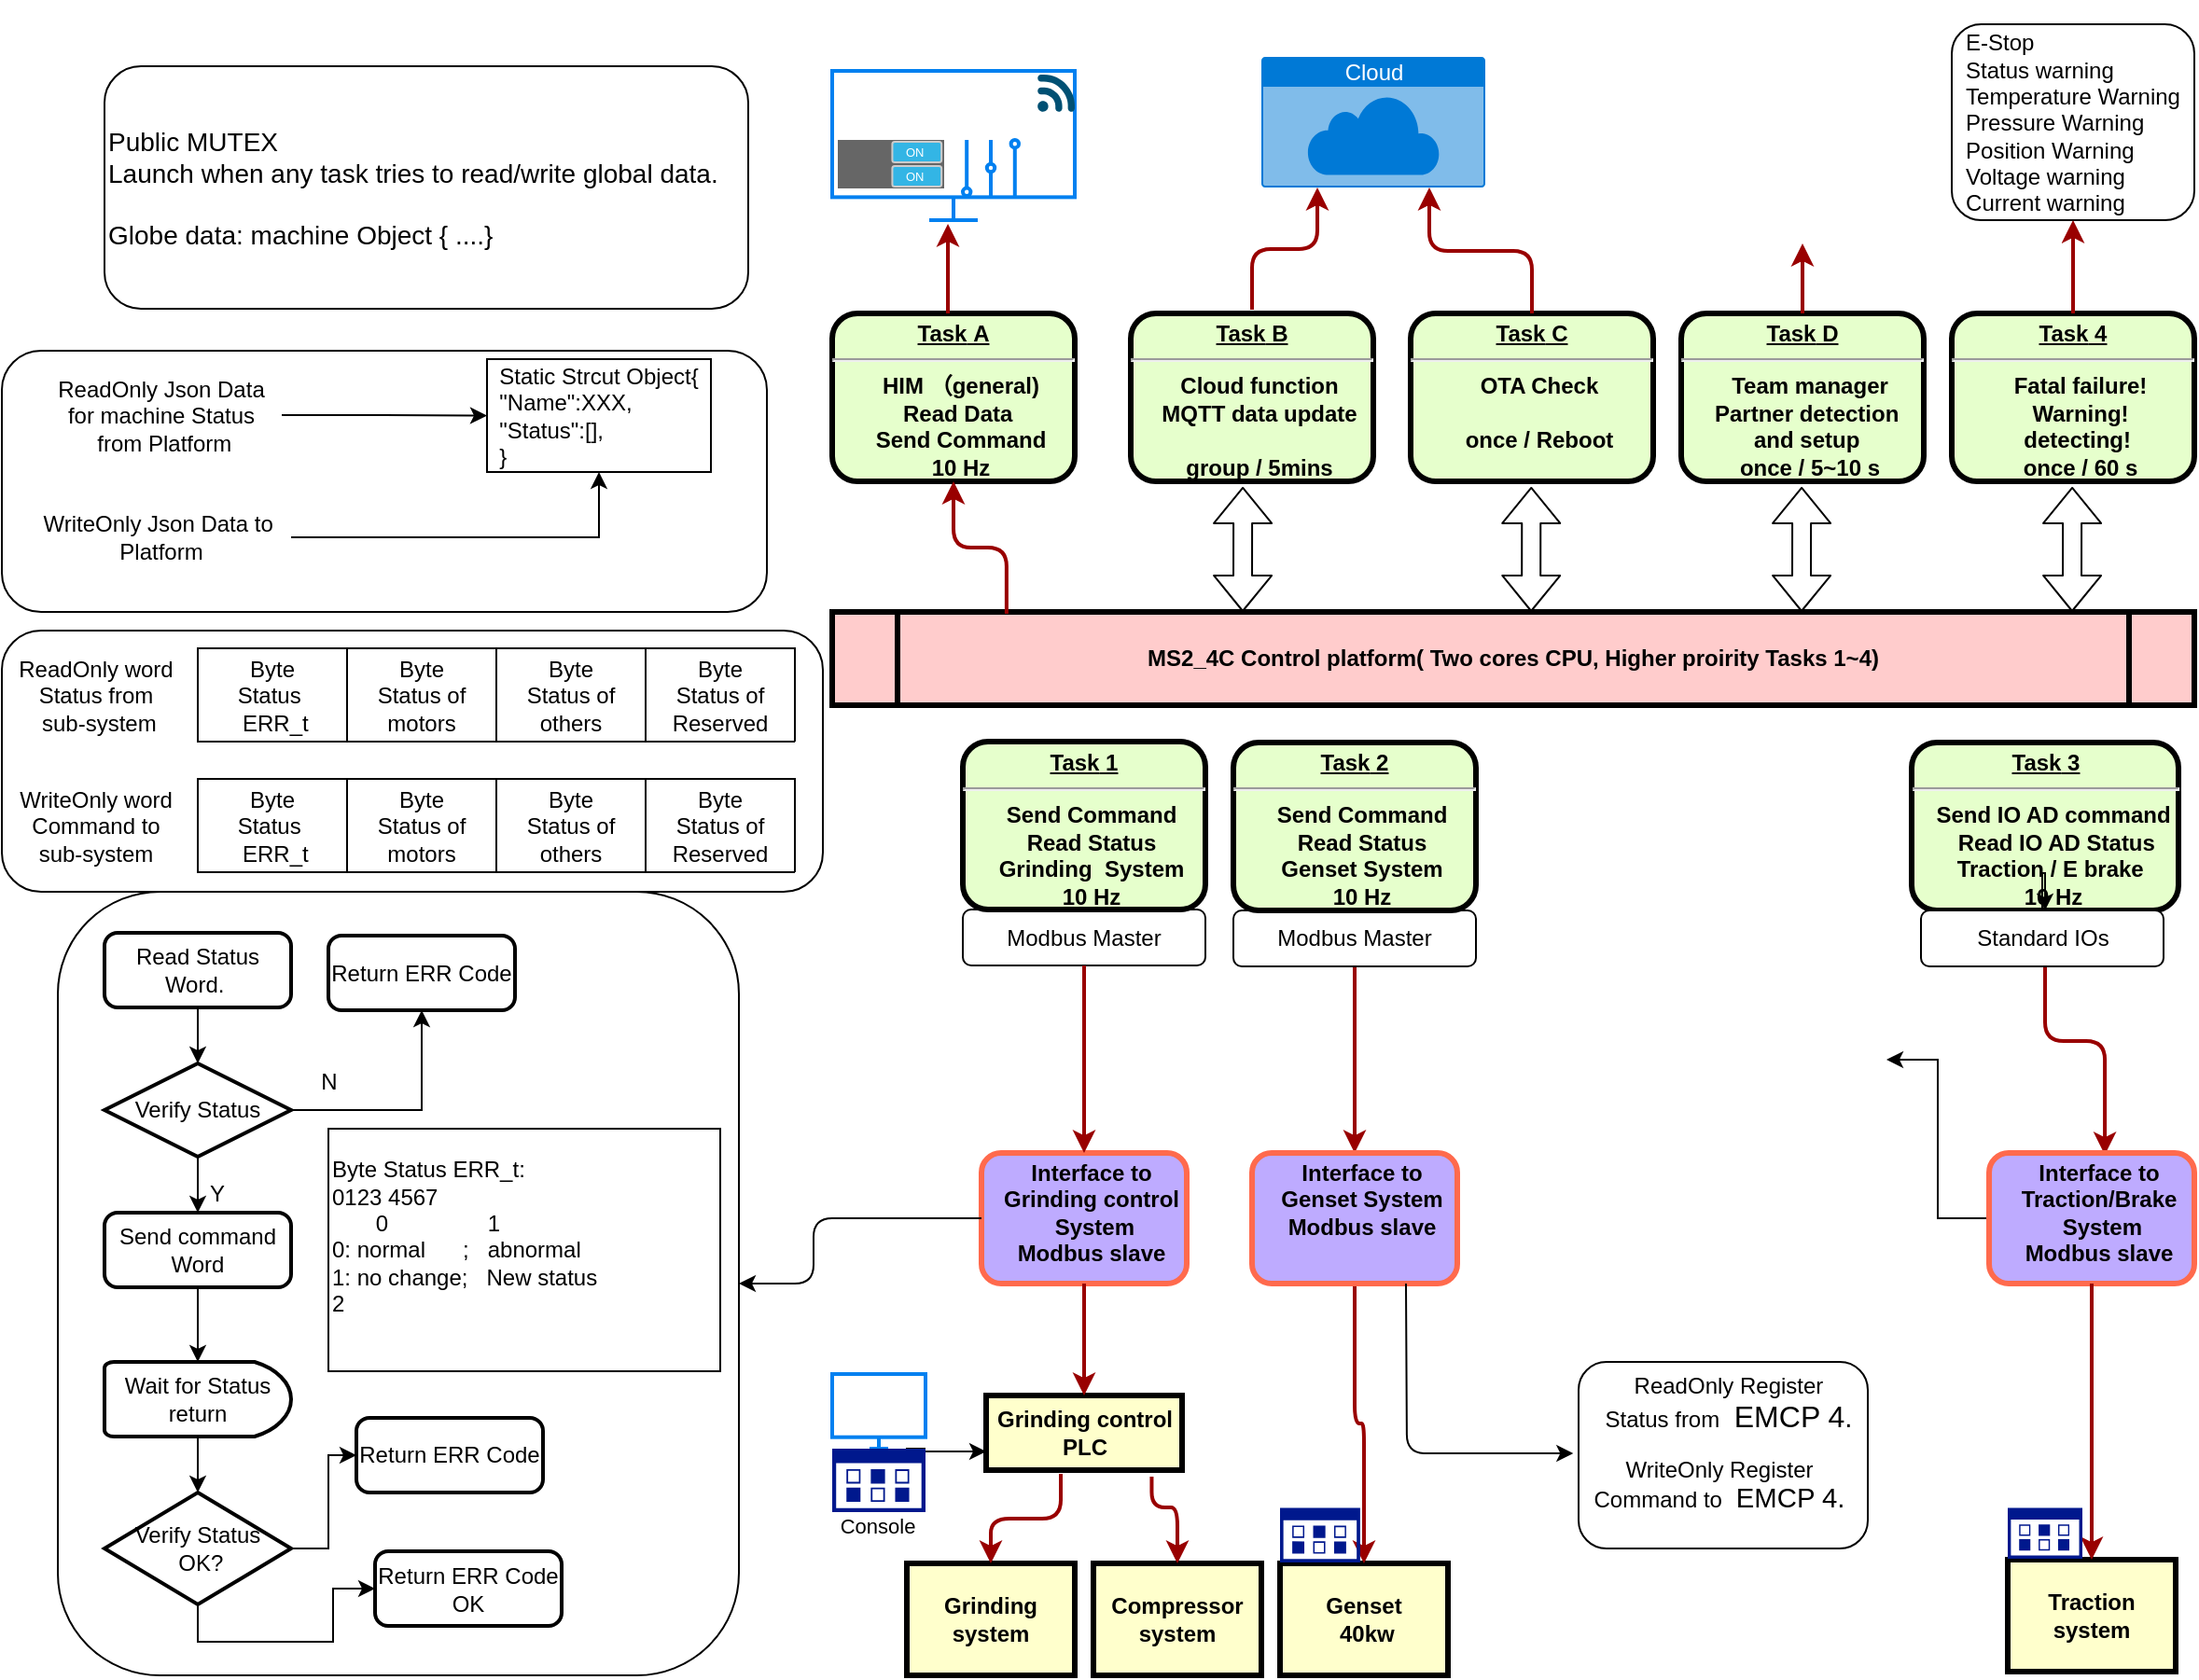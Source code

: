 <mxfile version="13.8.8" type="github" pages="2">
  <diagram name="Page-1" id="e3a06f82-3646-2815-327d-82caf3d4e204">
    <mxGraphModel dx="2370" dy="1323" grid="1" gridSize="10" guides="1" tooltips="1" connect="1" arrows="1" fold="1" page="1" pageScale="1.5" pageWidth="1169" pageHeight="826" background="none" math="0" shadow="0">
      <root>
        <mxCell id="0" style=";html=1;" />
        <mxCell id="1" style=";html=1;" parent="0" />
        <mxCell id="s9yOTMqDM9RlX2NOhxUY-7" value="" style="rounded=1;whiteSpace=wrap;html=1;" vertex="1" parent="1">
          <mxGeometry x="319" y="635" width="365" height="420" as="geometry" />
        </mxCell>
        <mxCell id="s9yOTMqDM9RlX2NOhxUY-5" value="" style="rounded=1;whiteSpace=wrap;html=1;" vertex="1" parent="1">
          <mxGeometry x="1134" y="887" width="155" height="100" as="geometry" />
        </mxCell>
        <mxCell id="MODgsHCSX48ksGeitlAM-30" value="" style="rounded=1;whiteSpace=wrap;html=1;" parent="1" vertex="1">
          <mxGeometry x="289" y="495" width="440" height="140" as="geometry" />
        </mxCell>
        <mxCell id="WYhBp6qSRboD4L50h-0C-1" value="MS2_4C Control platform( Two cores CPU, Higher proirity Tasks 1~4)" style="shape=process;whiteSpace=wrap;align=center;verticalAlign=middle;size=0.048;fontStyle=1;strokeWidth=3;fillColor=#FFCCCC" parent="1" vertex="1">
          <mxGeometry x="734" y="485" width="730" height="50" as="geometry" />
        </mxCell>
        <mxCell id="WYhBp6qSRboD4L50h-0C-2" value="&lt;p style=&quot;margin: 0px ; margin-top: 4px ; text-align: center ; text-decoration: underline&quot;&gt;&lt;/p&gt;&lt;p style=&quot;margin: 0px ; margin-left: 8px&quot;&gt;&lt;span&gt;Interface to&lt;/span&gt;&lt;br&gt;&lt;/p&gt;&lt;p style=&quot;margin: 0px ; margin-left: 8px&quot;&gt;&lt;span&gt;Grinding control&lt;/span&gt;&lt;/p&gt;&lt;p style=&quot;margin: 0px ; margin-left: 8px&quot;&gt;&lt;span&gt;&amp;nbsp;&lt;/span&gt;&lt;span&gt;System&lt;/span&gt;&lt;/p&gt;&lt;p style=&quot;margin: 0px ; margin-left: 8px&quot;&gt;Modbus slave&lt;/p&gt;" style="verticalAlign=middle;align=center;overflow=fill;fontSize=12;fontFamily=Helvetica;html=1;rounded=1;fontStyle=1;strokeWidth=3;fillColor=#BEABFF;strokeColor=#FF6A4D;" parent="1" vertex="1">
          <mxGeometry x="814" y="775" width="110" height="70" as="geometry" />
        </mxCell>
        <mxCell id="WYhBp6qSRboD4L50h-0C-3" value="&#xa;Grinding control&#xa;PLC&#xa;" style="whiteSpace=wrap;align=center;verticalAlign=middle;fontStyle=1;strokeWidth=3;fillColor=#FFFFCC" parent="1" vertex="1">
          <mxGeometry x="816.5" y="905" width="105" height="40" as="geometry" />
        </mxCell>
        <mxCell id="WYhBp6qSRboD4L50h-0C-4" value="Genset&#xa; 40kw" style="whiteSpace=wrap;align=center;verticalAlign=middle;fontStyle=1;strokeWidth=3;fillColor=#FFFFCC" parent="1" vertex="1">
          <mxGeometry x="974" y="995.0" width="90" height="60" as="geometry" />
        </mxCell>
        <mxCell id="WYhBp6qSRboD4L50h-0C-5" value="" style="edgeStyle=elbowEdgeStyle;elbow=vertical;strokeColor=#990000;strokeWidth=2;exitX=0.5;exitY=1;exitDx=0;exitDy=0;entryX=0.5;entryY=0;entryDx=0;entryDy=0;" parent="1" source="WYhBp6qSRboD4L50h-0C-27" target="WYhBp6qSRboD4L50h-0C-4" edge="1">
          <mxGeometry width="100" height="100" relative="1" as="geometry">
            <mxPoint x="754" y="1011.5" as="sourcePoint" />
            <mxPoint x="1154" y="835" as="targetPoint" />
          </mxGeometry>
        </mxCell>
        <mxCell id="WYhBp6qSRboD4L50h-0C-6" value="Grinding&#xa;system" style="whiteSpace=wrap;align=center;verticalAlign=middle;fontStyle=1;strokeWidth=3;fillColor=#FFFFCC" parent="1" vertex="1">
          <mxGeometry x="774" y="995.0" width="90" height="60" as="geometry" />
        </mxCell>
        <mxCell id="WYhBp6qSRboD4L50h-0C-7" value="Traction&#xa;system" style="whiteSpace=wrap;align=center;verticalAlign=middle;fontStyle=1;strokeWidth=3;fillColor=#FFFFCC" parent="1" vertex="1">
          <mxGeometry x="1364" y="993.0" width="90" height="60" as="geometry" />
        </mxCell>
        <mxCell id="WYhBp6qSRboD4L50h-0C-8" value="Compressor system" style="whiteSpace=wrap;align=center;verticalAlign=middle;fontStyle=1;strokeWidth=3;fillColor=#FFFFCC" parent="1" vertex="1">
          <mxGeometry x="874" y="995.0" width="90" height="60" as="geometry" />
        </mxCell>
        <mxCell id="WYhBp6qSRboD4L50h-0C-9" value="" style="edgeStyle=elbowEdgeStyle;elbow=vertical;strokeColor=#990000;strokeWidth=2;exitX=0.381;exitY=1.05;exitDx=0;exitDy=0;entryX=0.5;entryY=0;entryDx=0;entryDy=0;exitPerimeter=0;" parent="1" source="WYhBp6qSRboD4L50h-0C-3" target="WYhBp6qSRboD4L50h-0C-6" edge="1">
          <mxGeometry width="100" height="100" relative="1" as="geometry">
            <mxPoint x="915.25" y="981.5" as="sourcePoint" />
            <mxPoint x="859" y="1011.5" as="targetPoint" />
          </mxGeometry>
        </mxCell>
        <mxCell id="WYhBp6qSRboD4L50h-0C-10" value="" style="edgeStyle=elbowEdgeStyle;elbow=vertical;strokeColor=#990000;strokeWidth=2;exitX=0.5;exitY=1;exitDx=0;exitDy=0;entryX=0.564;entryY=0.014;entryDx=0;entryDy=0;entryPerimeter=0;" parent="1" target="MODgsHCSX48ksGeitlAM-21" edge="1" source="MODgsHCSX48ksGeitlAM-27">
          <mxGeometry width="100" height="100" relative="1" as="geometry">
            <mxPoint x="1389" y="675" as="sourcePoint" />
            <mxPoint x="1129" y="1021.5" as="targetPoint" />
            <Array as="points">
              <mxPoint x="1409" y="715" />
            </Array>
          </mxGeometry>
        </mxCell>
        <mxCell id="WYhBp6qSRboD4L50h-0C-16" value="" style="edgeStyle=elbowEdgeStyle;elbow=vertical;strokeColor=#990000;strokeWidth=2;exitX=0.845;exitY=1.088;exitDx=0;exitDy=0;exitPerimeter=0;entryX=0.5;entryY=0;entryDx=0;entryDy=0;" parent="1" source="WYhBp6qSRboD4L50h-0C-3" target="WYhBp6qSRboD4L50h-0C-8" edge="1">
          <mxGeometry width="100" height="100" relative="1" as="geometry">
            <mxPoint x="967.75" y="981.5" as="sourcePoint" />
            <mxPoint x="1054" y="995" as="targetPoint" />
            <Array as="points">
              <mxPoint x="905" y="965" />
              <mxPoint x="1054" y="1005" />
            </Array>
          </mxGeometry>
        </mxCell>
        <mxCell id="WYhBp6qSRboD4L50h-0C-18" value="" style="edgeStyle=elbowEdgeStyle;elbow=vertical;strokeColor=#990000;strokeWidth=2;exitX=0.5;exitY=1;exitDx=0;exitDy=0;entryX=0.5;entryY=0;entryDx=0;entryDy=0;" parent="1" source="WYhBp6qSRboD4L50h-0C-2" target="WYhBp6qSRboD4L50h-0C-3" edge="1">
          <mxGeometry width="100" height="100" relative="1" as="geometry">
            <mxPoint x="967.75" y="981.5" as="sourcePoint" />
            <mxPoint x="929" y="935" as="targetPoint" />
          </mxGeometry>
        </mxCell>
        <mxCell id="WYhBp6qSRboD4L50h-0C-20" value="Modbus Master" style="rounded=1;whiteSpace=wrap;html=1;" parent="1" vertex="1">
          <mxGeometry x="804" y="644.5" width="130" height="30" as="geometry" />
        </mxCell>
        <mxCell id="WYhBp6qSRboD4L50h-0C-23" value="" style="edgeStyle=elbowEdgeStyle;elbow=vertical;strokeColor=#990000;strokeWidth=2;exitX=0.5;exitY=1;exitDx=0;exitDy=0;entryX=0.5;entryY=0;entryDx=0;entryDy=0;" parent="1" source="WYhBp6qSRboD4L50h-0C-20" target="WYhBp6qSRboD4L50h-0C-2" edge="1">
          <mxGeometry width="100" height="100" relative="1" as="geometry">
            <mxPoint x="879" y="875" as="sourcePoint" />
            <mxPoint x="879" y="915" as="targetPoint" />
          </mxGeometry>
        </mxCell>
        <mxCell id="WYhBp6qSRboD4L50h-0C-24" value="" style="edgeStyle=elbowEdgeStyle;elbow=vertical;strokeColor=#990000;strokeWidth=2;exitX=0.5;exitY=0;exitDx=0;exitDy=0;entryX=0.5;entryY=0;entryDx=0;entryDy=0;" parent="1" source="MODgsHCSX48ksGeitlAM-24" target="WYhBp6qSRboD4L50h-0C-27" edge="1">
          <mxGeometry width="100" height="100" relative="1" as="geometry">
            <mxPoint x="919" y="695" as="sourcePoint" />
            <mxPoint x="879" y="785" as="targetPoint" />
          </mxGeometry>
        </mxCell>
        <mxCell id="WYhBp6qSRboD4L50h-0C-25" value="&lt;p style=&quot;margin: 0px ; margin-top: 4px ; text-align: center ; text-decoration: underline&quot;&gt;&lt;strong&gt;&lt;strong&gt;Task&lt;/strong&gt;&amp;nbsp;1&lt;br&gt;&lt;/strong&gt;&lt;/p&gt;&lt;hr&gt;&lt;p style=&quot;margin: 0px ; margin-left: 8px&quot;&gt;Send Command&lt;/p&gt;&lt;p style=&quot;margin: 0px ; margin-left: 8px&quot;&gt;Read Status&lt;/p&gt;&lt;p style=&quot;margin: 0px ; margin-left: 8px&quot;&gt;&lt;span&gt;Grinding&amp;nbsp;&lt;/span&gt;&lt;span&gt;&amp;nbsp;&lt;/span&gt;&lt;span&gt;System&lt;/span&gt;&lt;/p&gt;&lt;p style=&quot;margin: 0px ; margin-left: 8px&quot;&gt;&lt;span&gt;10 Hz&lt;/span&gt;&lt;/p&gt;" style="verticalAlign=middle;align=center;overflow=fill;fontSize=12;fontFamily=Helvetica;html=1;rounded=1;fontStyle=1;strokeWidth=3;fillColor=#E6FFCC" parent="1" vertex="1">
          <mxGeometry x="804" y="554.5" width="130" height="90" as="geometry" />
        </mxCell>
        <mxCell id="WYhBp6qSRboD4L50h-0C-26" style="edgeStyle=orthogonalEdgeStyle;rounded=0;orthogonalLoop=1;jettySize=auto;html=1;exitX=0.5;exitY=1;exitDx=0;exitDy=0;" parent="1" edge="1">
          <mxGeometry relative="1" as="geometry">
            <mxPoint x="1019" y="845" as="sourcePoint" />
            <mxPoint x="1019" y="845" as="targetPoint" />
          </mxGeometry>
        </mxCell>
        <mxCell id="WYhBp6qSRboD4L50h-0C-27" value="&lt;p style=&quot;margin: 0px ; margin-top: 4px ; text-align: center ; text-decoration: underline&quot;&gt;&lt;/p&gt;&lt;p style=&quot;margin: 0px ; margin-left: 8px&quot;&gt;&lt;span&gt;Interface to&lt;/span&gt;&lt;br&gt;&lt;/p&gt;&lt;p style=&quot;margin: 0px ; margin-left: 8px&quot;&gt;&lt;span&gt;Genset&amp;nbsp;&lt;/span&gt;&lt;span&gt;System&lt;/span&gt;&lt;/p&gt;&lt;p style=&quot;margin: 0px ; margin-left: 8px&quot;&gt;&lt;span&gt;Modbus slave&lt;/span&gt;&lt;br&gt;&lt;/p&gt;" style="verticalAlign=middle;align=center;overflow=fill;fontSize=12;fontFamily=Helvetica;html=1;rounded=1;fontStyle=1;strokeWidth=3;fillColor=#BEABFF;strokeColor=#FF6A4D;" parent="1" vertex="1">
          <mxGeometry x="959" y="775" width="110" height="70" as="geometry" />
        </mxCell>
        <mxCell id="MODgsHCSX48ksGeitlAM-5" value="Byte&lt;br&gt;Status of motors" style="shape=partialRectangle;whiteSpace=wrap;html=1;bottom=0;right=0;fillColor=none;rotation=0;" parent="1" vertex="1">
          <mxGeometry x="474" y="504.5" width="80" height="50" as="geometry" />
        </mxCell>
        <mxCell id="MODgsHCSX48ksGeitlAM-6" value="" style="endArrow=none;html=1;entryX=1;entryY=1;entryDx=0;entryDy=0;exitX=1;exitY=0;exitDx=0;exitDy=0;" parent="1" source="MODgsHCSX48ksGeitlAM-10" target="MODgsHCSX48ksGeitlAM-10" edge="1">
          <mxGeometry width="50" height="50" relative="1" as="geometry">
            <mxPoint x="474" y="564.5" as="sourcePoint" />
            <mxPoint x="524" y="514.5" as="targetPoint" />
          </mxGeometry>
        </mxCell>
        <mxCell id="MODgsHCSX48ksGeitlAM-8" value="Byte&lt;br&gt;Status of others" style="shape=partialRectangle;whiteSpace=wrap;html=1;bottom=0;right=0;fillColor=none;rotation=0;" parent="1" vertex="1">
          <mxGeometry x="554" y="504.5" width="80" height="50" as="geometry" />
        </mxCell>
        <mxCell id="MODgsHCSX48ksGeitlAM-9" value="Byte&lt;br&gt;Status&amp;nbsp;&lt;br&gt;&amp;nbsp;ERR_t" style="shape=partialRectangle;whiteSpace=wrap;html=1;bottom=0;right=0;fillColor=none;rotation=0;" parent="1" vertex="1">
          <mxGeometry x="394" y="504.5" width="80" height="50" as="geometry" />
        </mxCell>
        <mxCell id="MODgsHCSX48ksGeitlAM-10" value="Byte&lt;br&gt;Status of Reserved" style="shape=partialRectangle;whiteSpace=wrap;html=1;bottom=0;right=0;fillColor=none;rotation=0;" parent="1" vertex="1">
          <mxGeometry x="634" y="504.5" width="80" height="50" as="geometry" />
        </mxCell>
        <mxCell id="MODgsHCSX48ksGeitlAM-11" value="" style="endArrow=none;html=1;exitX=0;exitY=1;exitDx=0;exitDy=0;entryX=1;entryY=1;entryDx=0;entryDy=0;" parent="1" source="MODgsHCSX48ksGeitlAM-9" target="MODgsHCSX48ksGeitlAM-10" edge="1">
          <mxGeometry width="50" height="50" relative="1" as="geometry">
            <mxPoint x="874" y="634.5" as="sourcePoint" />
            <mxPoint x="924" y="584.5" as="targetPoint" />
          </mxGeometry>
        </mxCell>
        <mxCell id="MODgsHCSX48ksGeitlAM-12" value="ReadOnly word&lt;br&gt;Status from&lt;br&gt;&amp;nbsp;sub-system" style="text;html=1;align=center;verticalAlign=middle;resizable=0;points=[];autosize=1;" parent="1" vertex="1">
          <mxGeometry x="289" y="504.5" width="100" height="50" as="geometry" />
        </mxCell>
        <mxCell id="MODgsHCSX48ksGeitlAM-13" value="Byte&lt;br&gt;Status of motors" style="shape=partialRectangle;whiteSpace=wrap;html=1;bottom=0;right=0;fillColor=none;rotation=0;" parent="1" vertex="1">
          <mxGeometry x="474" y="574.5" width="80" height="50" as="geometry" />
        </mxCell>
        <mxCell id="MODgsHCSX48ksGeitlAM-14" value="" style="endArrow=none;html=1;entryX=1;entryY=1;entryDx=0;entryDy=0;exitX=1;exitY=0;exitDx=0;exitDy=0;" parent="1" source="MODgsHCSX48ksGeitlAM-17" target="MODgsHCSX48ksGeitlAM-17" edge="1">
          <mxGeometry width="50" height="50" relative="1" as="geometry">
            <mxPoint x="474" y="634.5" as="sourcePoint" />
            <mxPoint x="524" y="584.5" as="targetPoint" />
          </mxGeometry>
        </mxCell>
        <mxCell id="MODgsHCSX48ksGeitlAM-15" value="Byte&lt;br&gt;Status of others" style="shape=partialRectangle;whiteSpace=wrap;html=1;bottom=0;right=0;fillColor=none;rotation=0;" parent="1" vertex="1">
          <mxGeometry x="554" y="574.5" width="80" height="50" as="geometry" />
        </mxCell>
        <mxCell id="MODgsHCSX48ksGeitlAM-16" value="Byte&lt;br&gt;Status&amp;nbsp;&lt;br&gt;&amp;nbsp;ERR_t" style="shape=partialRectangle;whiteSpace=wrap;html=1;bottom=0;right=0;fillColor=none;rotation=0;" parent="1" vertex="1">
          <mxGeometry x="394" y="574.5" width="80" height="50" as="geometry" />
        </mxCell>
        <mxCell id="MODgsHCSX48ksGeitlAM-17" value="Byte&lt;br&gt;Status of Reserved" style="shape=partialRectangle;whiteSpace=wrap;html=1;bottom=0;right=0;fillColor=none;rotation=0;" parent="1" vertex="1">
          <mxGeometry x="634" y="574.5" width="80" height="50" as="geometry" />
        </mxCell>
        <mxCell id="MODgsHCSX48ksGeitlAM-18" value="" style="endArrow=none;html=1;exitX=0;exitY=1;exitDx=0;exitDy=0;entryX=1;entryY=1;entryDx=0;entryDy=0;" parent="1" source="MODgsHCSX48ksGeitlAM-16" target="MODgsHCSX48ksGeitlAM-17" edge="1">
          <mxGeometry width="50" height="50" relative="1" as="geometry">
            <mxPoint x="874" y="704.5" as="sourcePoint" />
            <mxPoint x="924" y="654.5" as="targetPoint" />
          </mxGeometry>
        </mxCell>
        <mxCell id="MODgsHCSX48ksGeitlAM-19" value="WriteOnly word&lt;br&gt;Command to &lt;br&gt;sub-system" style="text;html=1;align=center;verticalAlign=middle;resizable=0;points=[];autosize=1;" parent="1" vertex="1">
          <mxGeometry x="289" y="574.5" width="100" height="50" as="geometry" />
        </mxCell>
        <mxCell id="s9yOTMqDM9RlX2NOhxUY-2" value="" style="edgeStyle=orthogonalEdgeStyle;rounded=0;orthogonalLoop=1;jettySize=auto;html=1;" edge="1" parent="1" source="MODgsHCSX48ksGeitlAM-21" target="s9yOTMqDM9RlX2NOhxUY-1">
          <mxGeometry relative="1" as="geometry" />
        </mxCell>
        <mxCell id="MODgsHCSX48ksGeitlAM-21" value="&lt;p style=&quot;margin: 0px ; margin-top: 4px ; text-align: center ; text-decoration: underline&quot;&gt;&lt;/p&gt;&lt;p style=&quot;margin: 0px ; margin-left: 8px&quot;&gt;&lt;span&gt;Interface to&lt;/span&gt;&lt;br&gt;&lt;/p&gt;&lt;p style=&quot;margin: 0px ; margin-left: 8px&quot;&gt;&lt;span&gt;Traction/Brake&lt;/span&gt;&lt;/p&gt;&lt;p style=&quot;margin: 0px ; margin-left: 8px&quot;&gt;&lt;span&gt;&amp;nbsp;&lt;/span&gt;&lt;span&gt;System&lt;/span&gt;&lt;/p&gt;&lt;p style=&quot;margin: 0px ; margin-left: 8px&quot;&gt;Modbus slave&lt;/p&gt;" style="verticalAlign=middle;align=center;overflow=fill;fontSize=12;fontFamily=Helvetica;html=1;rounded=1;fontStyle=1;strokeWidth=3;fillColor=#BEABFF;strokeColor=#FF6A4D;" parent="1" vertex="1">
          <mxGeometry x="1354" y="775" width="110" height="70" as="geometry" />
        </mxCell>
        <mxCell id="MODgsHCSX48ksGeitlAM-23" value="" style="edgeStyle=elbowEdgeStyle;elbow=vertical;strokeColor=#990000;strokeWidth=2;exitX=0.5;exitY=1;exitDx=0;exitDy=0;entryX=0.5;entryY=0;entryDx=0;entryDy=0;" parent="1" edge="1">
          <mxGeometry width="100" height="100" relative="1" as="geometry">
            <mxPoint x="1389" y="645" as="sourcePoint" />
            <mxPoint x="1389" y="645" as="targetPoint" />
            <Array as="points" />
          </mxGeometry>
        </mxCell>
        <mxCell id="MODgsHCSX48ksGeitlAM-24" value="Modbus Master" style="rounded=1;whiteSpace=wrap;html=1;" parent="1" vertex="1">
          <mxGeometry x="949" y="645" width="130" height="30" as="geometry" />
        </mxCell>
        <mxCell id="MODgsHCSX48ksGeitlAM-25" value="&lt;p style=&quot;margin: 0px ; margin-top: 4px ; text-align: center ; text-decoration: underline&quot;&gt;&lt;strong&gt;&lt;strong&gt;Task&lt;/strong&gt;&amp;nbsp;2&lt;br&gt;&lt;/strong&gt;&lt;/p&gt;&lt;hr&gt;&lt;p style=&quot;margin: 0px ; margin-left: 8px&quot;&gt;Send Command&lt;/p&gt;&lt;p style=&quot;margin: 0px ; margin-left: 8px&quot;&gt;Read Status&lt;/p&gt;&lt;p style=&quot;margin: 0px ; margin-left: 8px&quot;&gt;&lt;span&gt;Genset&lt;/span&gt;&lt;span&gt;&amp;nbsp;&lt;/span&gt;&lt;span&gt;System&lt;/span&gt;&lt;/p&gt;&lt;p style=&quot;margin: 0px ; margin-left: 8px&quot;&gt;&lt;span&gt;10 Hz&lt;/span&gt;&lt;/p&gt;" style="verticalAlign=middle;align=center;overflow=fill;fontSize=12;fontFamily=Helvetica;html=1;rounded=1;fontStyle=1;strokeWidth=3;fillColor=#E6FFCC" parent="1" vertex="1">
          <mxGeometry x="949" y="555" width="130" height="90" as="geometry" />
        </mxCell>
        <mxCell id="MODgsHCSX48ksGeitlAM-27" value="&lt;p style=&quot;margin: 0px ; margin-top: 4px ; text-align: center ; text-decoration: underline&quot;&gt;&lt;strong&gt;&lt;strong&gt;Task&lt;/strong&gt;&amp;nbsp;3&lt;br&gt;&lt;/strong&gt;&lt;/p&gt;&lt;hr&gt;&lt;p style=&quot;margin: 0px ; margin-left: 8px&quot;&gt;Send IO AD command&lt;/p&gt;&lt;p style=&quot;margin: 0px ; margin-left: 8px&quot;&gt;&lt;span&gt;&amp;nbsp;Read IO AD Status&lt;/span&gt;&lt;/p&gt;&lt;p style=&quot;margin: 0px ; margin-left: 8px&quot;&gt;&lt;span&gt;Traction / E brake&amp;nbsp;&lt;/span&gt;&lt;/p&gt;&lt;p style=&quot;margin: 0px ; margin-left: 8px&quot;&gt;&lt;span&gt;10 Hz&lt;/span&gt;&lt;br&gt;&lt;/p&gt;" style="verticalAlign=middle;align=center;overflow=fill;fontSize=12;fontFamily=Helvetica;html=1;rounded=1;fontStyle=1;strokeWidth=3;fillColor=#E6FFCC" parent="1" vertex="1">
          <mxGeometry x="1312.5" y="555" width="143" height="90" as="geometry" />
        </mxCell>
        <mxCell id="MODgsHCSX48ksGeitlAM-38" value="&lt;font style=&quot;font-size: 12px&quot;&gt;ReadOnly Register&lt;br&gt;Status from&amp;nbsp;&lt;/font&gt;&lt;span id=&quot;docs-internal-guid-21ef3281-7fff-70f0-6846-91d49821e3a2&quot;&gt;&lt;span style=&quot;font-family: &amp;#34;arial&amp;#34; ; background-color: transparent ; vertical-align: baseline&quot;&gt;&lt;font size=&quot;3&quot;&gt;&amp;nbsp;EMCP 4&lt;/font&gt;&lt;/span&gt;&lt;span style=&quot;font-size: 11pt ; font-family: &amp;#34;arial&amp;#34; ; background-color: transparent ; vertical-align: baseline&quot;&gt;.&lt;/span&gt;&lt;/span&gt;" style="text;html=1;align=center;verticalAlign=middle;resizable=0;points=[];autosize=1;" parent="1" vertex="1">
          <mxGeometry x="1139" y="893.5" width="150" height="30" as="geometry" />
        </mxCell>
        <mxCell id="MODgsHCSX48ksGeitlAM-45" value="WriteOnly Register&lt;br&gt;Command to&amp;nbsp;&lt;span id=&quot;docs-internal-guid-21ef3281-7fff-70f0-6846-91d49821e3a2&quot;&gt;&lt;span style=&quot;font-size: 11pt ; font-family: &amp;#34;arial&amp;#34; ; background-color: transparent ; vertical-align: baseline&quot;&gt;&amp;nbsp;EMCP 4.&lt;/span&gt;&lt;/span&gt;" style="text;html=1;align=center;verticalAlign=middle;resizable=0;points=[];autosize=1;" parent="1" vertex="1">
          <mxGeometry x="1134" y="937.5" width="150" height="30" as="geometry" />
        </mxCell>
        <mxCell id="MODgsHCSX48ksGeitlAM-79" value="" style="edgeStyle=elbowEdgeStyle;elbow=vertical;strokeColor=#990000;strokeWidth=2;exitX=0.5;exitY=1;exitDx=0;exitDy=0;entryX=0.5;entryY=0;entryDx=0;entryDy=0;" parent="1" source="MODgsHCSX48ksGeitlAM-21" target="WYhBp6qSRboD4L50h-0C-7" edge="1">
          <mxGeometry width="100" height="100" relative="1" as="geometry">
            <mxPoint x="1399" y="685" as="sourcePoint" />
            <mxPoint x="1426.04" y="785.98" as="targetPoint" />
            <Array as="points">
              <mxPoint x="1394" y="895" />
            </Array>
          </mxGeometry>
        </mxCell>
        <mxCell id="mezLCpuCVwXx2FHl1BCc-1" value="&lt;p style=&quot;margin: 0px ; margin-top: 4px ; text-align: center ; text-decoration: underline&quot;&gt;&lt;strong&gt;&lt;strong&gt;Task&lt;/strong&gt;&amp;nbsp;A&lt;br&gt;&lt;/strong&gt;&lt;/p&gt;&lt;hr&gt;&lt;p style=&quot;margin: 0px ; margin-left: 8px&quot;&gt;HIM （general)&lt;/p&gt;&lt;p style=&quot;margin: 0px ; margin-left: 8px&quot;&gt;Read Data&amp;nbsp;&lt;/p&gt;&lt;p style=&quot;margin: 0px ; margin-left: 8px&quot;&gt;Send Command&lt;/p&gt;&lt;p style=&quot;margin: 0px ; margin-left: 8px&quot;&gt;&lt;span&gt;10 Hz&lt;/span&gt;&lt;/p&gt;" style="verticalAlign=middle;align=center;overflow=fill;fontSize=12;fontFamily=Helvetica;html=1;rounded=1;fontStyle=1;strokeWidth=3;fillColor=#E6FFCC" parent="1" vertex="1">
          <mxGeometry x="734" y="325" width="130" height="90" as="geometry" />
        </mxCell>
        <mxCell id="mezLCpuCVwXx2FHl1BCc-2" value="" style="rounded=1;whiteSpace=wrap;html=1;" parent="1" vertex="1">
          <mxGeometry x="289" y="345" width="410" height="140" as="geometry" />
        </mxCell>
        <mxCell id="mezLCpuCVwXx2FHl1BCc-18" value="" style="edgeStyle=orthogonalEdgeStyle;rounded=0;orthogonalLoop=1;jettySize=auto;html=1;" parent="1" source="mezLCpuCVwXx2FHl1BCc-9" target="mezLCpuCVwXx2FHl1BCc-17" edge="1">
          <mxGeometry relative="1" as="geometry" />
        </mxCell>
        <mxCell id="mezLCpuCVwXx2FHl1BCc-9" value="ReadOnly Json Data&lt;br&gt;for machine Status&lt;br&gt;&amp;nbsp;from Platform" style="text;html=1;align=center;verticalAlign=middle;resizable=0;points=[];autosize=1;" parent="1" vertex="1">
          <mxGeometry x="309" y="354.5" width="130" height="50" as="geometry" />
        </mxCell>
        <mxCell id="mezLCpuCVwXx2FHl1BCc-19" value="" style="edgeStyle=orthogonalEdgeStyle;rounded=0;orthogonalLoop=1;jettySize=auto;html=1;" parent="1" source="mezLCpuCVwXx2FHl1BCc-16" target="mezLCpuCVwXx2FHl1BCc-17" edge="1">
          <mxGeometry relative="1" as="geometry" />
        </mxCell>
        <mxCell id="mezLCpuCVwXx2FHl1BCc-16" value="WriteOnly Json Data to&amp;nbsp;&lt;br&gt;Platform" style="text;html=1;align=center;verticalAlign=middle;resizable=0;points=[];autosize=1;" parent="1" vertex="1">
          <mxGeometry x="304" y="430" width="140" height="30" as="geometry" />
        </mxCell>
        <mxCell id="mezLCpuCVwXx2FHl1BCc-17" value="&lt;div style=&quot;text-align: left&quot;&gt;&lt;span&gt;Static Strcut Object{&lt;/span&gt;&lt;/div&gt;&lt;div style=&quot;text-align: left&quot;&gt;&lt;span&gt;&quot;Name&quot;:XXX,&lt;/span&gt;&lt;/div&gt;&lt;div style=&quot;text-align: left&quot;&gt;&lt;span&gt;&quot;Status&quot;:[],&lt;/span&gt;&lt;/div&gt;&lt;div style=&quot;text-align: left&quot;&gt;&lt;span&gt;}&lt;/span&gt;&lt;/div&gt;" style="whiteSpace=wrap;html=1;" parent="1" vertex="1">
          <mxGeometry x="549" y="349.5" width="120" height="60.5" as="geometry" />
        </mxCell>
        <mxCell id="mezLCpuCVwXx2FHl1BCc-20" value="" style="html=1;verticalLabelPosition=bottom;align=center;labelBackgroundColor=#ffffff;verticalAlign=top;strokeWidth=2;strokeColor=#0080F0;shadow=0;dashed=0;shape=mxgraph.ios7.icons.monitor;" parent="1" vertex="1">
          <mxGeometry x="734" y="195" width="130" height="80" as="geometry" />
        </mxCell>
        <mxCell id="mezLCpuCVwXx2FHl1BCc-21" value="" style="edgeStyle=elbowEdgeStyle;elbow=vertical;strokeColor=#990000;strokeWidth=2;entryX=0.477;entryY=1.025;entryDx=0;entryDy=0;entryPerimeter=0;" parent="1" target="mezLCpuCVwXx2FHl1BCc-20" edge="1">
          <mxGeometry width="100" height="100" relative="1" as="geometry">
            <mxPoint x="796" y="325" as="sourcePoint" />
            <mxPoint x="1024" y="745" as="targetPoint" />
          </mxGeometry>
        </mxCell>
        <mxCell id="mezLCpuCVwXx2FHl1BCc-22" value="" style="edgeStyle=elbowEdgeStyle;elbow=vertical;strokeColor=#990000;strokeWidth=2;entryX=0.5;entryY=1;entryDx=0;entryDy=0;exitX=0.128;exitY=0.02;exitDx=0;exitDy=0;exitPerimeter=0;" parent="1" source="WYhBp6qSRboD4L50h-0C-1" target="mezLCpuCVwXx2FHl1BCc-1" edge="1">
          <mxGeometry width="100" height="100" relative="1" as="geometry">
            <mxPoint x="864" y="475" as="sourcePoint" />
            <mxPoint x="806.01" y="327" as="targetPoint" />
          </mxGeometry>
        </mxCell>
        <mxCell id="mezLCpuCVwXx2FHl1BCc-23" value="&lt;p style=&quot;margin: 0px ; margin-top: 4px ; text-align: center ; text-decoration: underline&quot;&gt;&lt;strong&gt;&lt;strong&gt;Task&lt;/strong&gt;&amp;nbsp;B&lt;br&gt;&lt;/strong&gt;&lt;/p&gt;&lt;hr&gt;&lt;p style=&quot;margin: 0px ; margin-left: 8px&quot;&gt;Cloud function&lt;/p&gt;&lt;p style=&quot;margin: 0px ; margin-left: 8px&quot;&gt;MQTT data update&lt;/p&gt;&lt;p style=&quot;margin: 0px ; margin-left: 8px&quot;&gt;&lt;br&gt;&lt;/p&gt;&lt;p style=&quot;margin: 0px ; margin-left: 8px&quot;&gt;group / 5mins&lt;/p&gt;" style="verticalAlign=middle;align=center;overflow=fill;fontSize=12;fontFamily=Helvetica;html=1;rounded=1;fontStyle=1;strokeWidth=3;fillColor=#E6FFCC" parent="1" vertex="1">
          <mxGeometry x="894" y="325" width="130" height="90" as="geometry" />
        </mxCell>
        <mxCell id="mezLCpuCVwXx2FHl1BCc-24" value="Cloud" style="html=1;strokeColor=none;fillColor=#0079D6;labelPosition=center;verticalLabelPosition=middle;verticalAlign=top;align=center;fontSize=12;outlineConnect=0;spacingTop=-6;fontColor=#FFFFFF;shape=mxgraph.sitemap.cloud;" parent="1" vertex="1">
          <mxGeometry x="964" y="187.5" width="120" height="70" as="geometry" />
        </mxCell>
        <mxCell id="mezLCpuCVwXx2FHl1BCc-25" value="" style="edgeStyle=elbowEdgeStyle;elbow=vertical;strokeColor=#990000;strokeWidth=2;entryX=0.25;entryY=1;entryDx=0;entryDy=0;entryPerimeter=0;" parent="1" target="mezLCpuCVwXx2FHl1BCc-24" edge="1">
          <mxGeometry width="100" height="100" relative="1" as="geometry">
            <mxPoint x="959" y="323" as="sourcePoint" />
            <mxPoint x="959.01" y="275" as="targetPoint" />
          </mxGeometry>
        </mxCell>
        <mxCell id="mezLCpuCVwXx2FHl1BCc-28" value="" style="shape=flexArrow;endArrow=classic;startArrow=classic;html=1;entryX=0.462;entryY=1.033;entryDx=0;entryDy=0;entryPerimeter=0;" parent="1" target="mezLCpuCVwXx2FHl1BCc-23" edge="1">
          <mxGeometry width="50" height="50" relative="1" as="geometry">
            <mxPoint x="954" y="485" as="sourcePoint" />
            <mxPoint x="1004" y="435" as="targetPoint" />
          </mxGeometry>
        </mxCell>
        <mxCell id="mezLCpuCVwXx2FHl1BCc-29" value="&lt;p style=&quot;margin: 0px ; margin-top: 4px ; text-align: center ; text-decoration: underline&quot;&gt;&lt;strong&gt;&lt;strong&gt;Task&lt;/strong&gt;&amp;nbsp;C&lt;br&gt;&lt;/strong&gt;&lt;/p&gt;&lt;hr&gt;&lt;p style=&quot;margin: 0px ; margin-left: 8px&quot;&gt;OTA Check&lt;/p&gt;&lt;p style=&quot;margin: 0px ; margin-left: 8px&quot;&gt;&lt;br&gt;&lt;/p&gt;&lt;p style=&quot;margin: 0px ; margin-left: 8px&quot;&gt;once / Reboot&lt;/p&gt;" style="verticalAlign=middle;align=center;overflow=fill;fontSize=12;fontFamily=Helvetica;html=1;rounded=1;fontStyle=1;strokeWidth=3;fillColor=#E6FFCC" parent="1" vertex="1">
          <mxGeometry x="1044" y="325" width="130" height="90" as="geometry" />
        </mxCell>
        <mxCell id="mezLCpuCVwXx2FHl1BCc-30" value="" style="shape=flexArrow;endArrow=classic;startArrow=classic;html=1;entryX=0.462;entryY=1.033;entryDx=0;entryDy=0;entryPerimeter=0;" parent="1" edge="1">
          <mxGeometry width="50" height="50" relative="1" as="geometry">
            <mxPoint x="1108.58" y="485" as="sourcePoint" />
            <mxPoint x="1108.64" y="417.97" as="targetPoint" />
          </mxGeometry>
        </mxCell>
        <mxCell id="mezLCpuCVwXx2FHl1BCc-32" value="" style="edgeStyle=elbowEdgeStyle;elbow=vertical;strokeColor=#990000;strokeWidth=2;entryX=0.75;entryY=1;entryDx=0;entryDy=0;entryPerimeter=0;exitX=0.5;exitY=0;exitDx=0;exitDy=0;" parent="1" source="mezLCpuCVwXx2FHl1BCc-29" target="mezLCpuCVwXx2FHl1BCc-24" edge="1">
          <mxGeometry width="100" height="100" relative="1" as="geometry">
            <mxPoint x="969" y="333" as="sourcePoint" />
            <mxPoint x="969.01" y="285" as="targetPoint" />
          </mxGeometry>
        </mxCell>
        <mxCell id="mezLCpuCVwXx2FHl1BCc-33" value="&lt;p style=&quot;margin: 0px ; margin-top: 4px ; text-align: center ; text-decoration: underline&quot;&gt;&lt;strong&gt;&lt;strong&gt;Task&lt;/strong&gt;&amp;nbsp;D&lt;br&gt;&lt;/strong&gt;&lt;/p&gt;&lt;hr&gt;&lt;p style=&quot;margin: 0px ; margin-left: 8px&quot;&gt;Team manager&lt;/p&gt;&lt;p style=&quot;margin: 0px ; margin-left: 8px&quot;&gt;Partner detection&amp;nbsp;&lt;/p&gt;&lt;p style=&quot;margin: 0px ; margin-left: 8px&quot;&gt;and setup&amp;nbsp;&lt;/p&gt;&lt;p style=&quot;margin: 0px ; margin-left: 8px&quot;&gt;once / 5~10 s&lt;/p&gt;" style="verticalAlign=middle;align=center;overflow=fill;fontSize=12;fontFamily=Helvetica;html=1;rounded=1;fontStyle=1;strokeWidth=3;fillColor=#E6FFCC" parent="1" vertex="1">
          <mxGeometry x="1189" y="325" width="130" height="90" as="geometry" />
        </mxCell>
        <mxCell id="mezLCpuCVwXx2FHl1BCc-35" value="" style="edgeStyle=elbowEdgeStyle;elbow=vertical;strokeColor=#990000;strokeWidth=2;exitX=0.5;exitY=0;exitDx=0;exitDy=0;" parent="1" source="mezLCpuCVwXx2FHl1BCc-33" target="AbVuK8BP1ybf4Cp_KeGt-2" edge="1">
          <mxGeometry width="100" height="100" relative="1" as="geometry">
            <mxPoint x="1253.58" y="323.0" as="sourcePoint" />
            <mxPoint x="1252" y="280" as="targetPoint" />
          </mxGeometry>
        </mxCell>
        <mxCell id="mezLCpuCVwXx2FHl1BCc-37" value="&lt;p style=&quot;margin: 0px ; margin-top: 4px ; text-align: center ; text-decoration: underline&quot;&gt;&lt;strong&gt;&lt;strong&gt;Task&lt;/strong&gt;&amp;nbsp;4&lt;br&gt;&lt;/strong&gt;&lt;/p&gt;&lt;hr&gt;&lt;p style=&quot;margin: 0px ; margin-left: 8px&quot;&gt;&lt;span&gt;Fatal failure!&lt;/span&gt;&lt;/p&gt;&lt;p style=&quot;margin: 0px ; margin-left: 8px&quot;&gt;&lt;span&gt;Warning!&lt;/span&gt;&lt;/p&gt;&lt;p style=&quot;margin: 0px ; margin-left: 8px&quot;&gt;&lt;span&gt;detecting!&amp;nbsp;&lt;/span&gt;&lt;/p&gt;&lt;p style=&quot;margin: 0px ; margin-left: 8px&quot;&gt;once / 60 s&lt;/p&gt;" style="verticalAlign=middle;align=center;overflow=fill;fontSize=12;fontFamily=Helvetica;html=1;rounded=1;fontStyle=1;strokeWidth=3;fillColor=#E6FFCC" parent="1" vertex="1">
          <mxGeometry x="1334" y="325" width="130" height="90" as="geometry" />
        </mxCell>
        <mxCell id="mezLCpuCVwXx2FHl1BCc-38" value="" style="html=1;verticalLabelPosition=bottom;align=center;labelBackgroundColor=#ffffff;verticalAlign=top;strokeWidth=2;strokeColor=#0080F0;shadow=0;dashed=0;shape=mxgraph.ios7.icons.monitor;" parent="1" vertex="1">
          <mxGeometry x="734" y="893.5" width="50" height="40" as="geometry" />
        </mxCell>
        <mxCell id="mezLCpuCVwXx2FHl1BCc-40" value="" style="edgeStyle=orthogonalEdgeStyle;rounded=0;orthogonalLoop=1;jettySize=auto;html=1;entryX=0;entryY=0.75;entryDx=0;entryDy=0;exitX=1;exitY=0;exitDx=0;exitDy=0;exitPerimeter=0;" parent="1" source="mezLCpuCVwXx2FHl1BCc-39" target="WYhBp6qSRboD4L50h-0C-3" edge="1">
          <mxGeometry relative="1" as="geometry">
            <mxPoint x="704" y="1005" as="sourcePoint" />
            <mxPoint x="664" y="975" as="targetPoint" />
            <Array as="points">
              <mxPoint x="774" y="935" />
            </Array>
          </mxGeometry>
        </mxCell>
        <mxCell id="mezLCpuCVwXx2FHl1BCc-41" value="Console" style="edgeLabel;html=1;align=center;verticalAlign=middle;resizable=0;points=[];" parent="mezLCpuCVwXx2FHl1BCc-40" vertex="1" connectable="0">
          <mxGeometry x="-0.084" y="2" relative="1" as="geometry">
            <mxPoint x="-29.25" y="41.64" as="offset" />
          </mxGeometry>
        </mxCell>
        <mxCell id="mezLCpuCVwXx2FHl1BCc-39" value="" style="aspect=fixed;pointerEvents=1;shadow=0;dashed=0;html=1;strokeColor=none;labelPosition=center;verticalLabelPosition=bottom;verticalAlign=top;align=center;fillColor=#00188D;shape=mxgraph.mscae.enterprise.management_console;" parent="1" vertex="1">
          <mxGeometry x="734" y="933.5" width="50" height="34" as="geometry" />
        </mxCell>
        <mxCell id="mezLCpuCVwXx2FHl1BCc-43" value="" style="aspect=fixed;pointerEvents=1;shadow=0;dashed=0;html=1;strokeColor=none;labelPosition=center;verticalLabelPosition=bottom;verticalAlign=top;align=center;fillColor=#00188D;shape=mxgraph.mscae.enterprise.management_console;" parent="1" vertex="1">
          <mxGeometry x="974" y="965.3" width="42.94" height="29.2" as="geometry" />
        </mxCell>
        <mxCell id="mezLCpuCVwXx2FHl1BCc-44" value="" style="aspect=fixed;pointerEvents=1;shadow=0;dashed=0;html=1;strokeColor=none;labelPosition=center;verticalLabelPosition=bottom;verticalAlign=top;align=center;fillColor=#00188D;shape=mxgraph.mscae.enterprise.management_console;" parent="1" vertex="1">
          <mxGeometry x="1364" y="965.3" width="40" height="27.2" as="geometry" />
        </mxCell>
        <mxCell id="4AuLlg8-YUYxygczz6yq-1" value="&lt;span&gt;Byte&amp;nbsp;&lt;/span&gt;&lt;span&gt;Status&lt;/span&gt;&lt;span&gt;&amp;nbsp;ERR_t:&lt;br&gt;&lt;div&gt;0123 4567&lt;/div&gt;&lt;div&gt;&amp;nbsp; &amp;nbsp; &amp;nbsp; &amp;nbsp;0&amp;nbsp; &amp;nbsp; &amp;nbsp; &amp;nbsp; &amp;nbsp; &amp;nbsp; &amp;nbsp; &amp;nbsp; 1&lt;/div&gt;&lt;div&gt;0: normal&amp;nbsp; &amp;nbsp; &amp;nbsp; ;&amp;nbsp; &amp;nbsp;abnormal&lt;/div&gt;&lt;div&gt;1: no change;&amp;nbsp; &amp;nbsp;New status&lt;/div&gt;&lt;div&gt;2&amp;nbsp; &amp;nbsp;&lt;/div&gt;&lt;div&gt;&lt;br&gt;&lt;/div&gt;&lt;/span&gt;" style="rounded=0;whiteSpace=wrap;html=1;align=left;" parent="1" vertex="1">
          <mxGeometry x="464" y="762" width="210" height="130" as="geometry" />
        </mxCell>
        <mxCell id="4AuLlg8-YUYxygczz6yq-2" value="&lt;font style=&quot;font-size: 14px&quot;&gt;Public MUTEX&lt;br&gt;Launch when any task tries to read/write global data.&lt;br&gt;&lt;br&gt;Globe data: machine Object { ....}&lt;/font&gt;" style="rounded=1;whiteSpace=wrap;html=1;align=left;" parent="1" vertex="1">
          <mxGeometry x="344" y="192.5" width="345" height="130" as="geometry" />
        </mxCell>
        <mxCell id="EfWewvMt2leBdKbv7eXd-13" value="" style="edgeStyle=orthogonalEdgeStyle;rounded=0;orthogonalLoop=1;jettySize=auto;html=1;entryX=0.5;entryY=0;entryDx=0;entryDy=0;entryPerimeter=0;" parent="1" source="EfWewvMt2leBdKbv7eXd-2" target="EfWewvMt2leBdKbv7eXd-3" edge="1">
          <mxGeometry relative="1" as="geometry" />
        </mxCell>
        <mxCell id="EfWewvMt2leBdKbv7eXd-2" value="&lt;span style=&quot;text-align: left&quot;&gt;Read Status Word.&amp;nbsp;&lt;/span&gt;" style="rounded=1;whiteSpace=wrap;html=1;absoluteArcSize=1;arcSize=14;strokeWidth=2;" parent="1" vertex="1">
          <mxGeometry x="344" y="657" width="100" height="40" as="geometry" />
        </mxCell>
        <mxCell id="EfWewvMt2leBdKbv7eXd-6" value="" style="edgeStyle=orthogonalEdgeStyle;rounded=0;orthogonalLoop=1;jettySize=auto;html=1;" parent="1" source="EfWewvMt2leBdKbv7eXd-3" target="EfWewvMt2leBdKbv7eXd-5" edge="1">
          <mxGeometry relative="1" as="geometry" />
        </mxCell>
        <mxCell id="EfWewvMt2leBdKbv7eXd-7" value="" style="edgeStyle=orthogonalEdgeStyle;rounded=0;orthogonalLoop=1;jettySize=auto;html=1;" parent="1" source="EfWewvMt2leBdKbv7eXd-3" target="EfWewvMt2leBdKbv7eXd-4" edge="1">
          <mxGeometry relative="1" as="geometry" />
        </mxCell>
        <mxCell id="EfWewvMt2leBdKbv7eXd-3" value="Verify Status" style="strokeWidth=2;html=1;shape=mxgraph.flowchart.decision;whiteSpace=wrap;" parent="1" vertex="1">
          <mxGeometry x="344" y="727" width="100" height="50" as="geometry" />
        </mxCell>
        <mxCell id="EfWewvMt2leBdKbv7eXd-17" value="" style="edgeStyle=orthogonalEdgeStyle;rounded=0;orthogonalLoop=1;jettySize=auto;html=1;" parent="1" source="EfWewvMt2leBdKbv7eXd-4" target="EfWewvMt2leBdKbv7eXd-15" edge="1">
          <mxGeometry relative="1" as="geometry" />
        </mxCell>
        <mxCell id="EfWewvMt2leBdKbv7eXd-4" value="Send command Word" style="rounded=1;whiteSpace=wrap;html=1;absoluteArcSize=1;arcSize=14;strokeWidth=2;" parent="1" vertex="1">
          <mxGeometry x="344" y="807" width="100" height="40" as="geometry" />
        </mxCell>
        <mxCell id="EfWewvMt2leBdKbv7eXd-5" value="Return ERR Code" style="rounded=1;whiteSpace=wrap;html=1;absoluteArcSize=1;arcSize=14;strokeWidth=2;" parent="1" vertex="1">
          <mxGeometry x="464" y="658.5" width="100" height="40" as="geometry" />
        </mxCell>
        <mxCell id="EfWewvMt2leBdKbv7eXd-9" value="N" style="text;html=1;align=center;verticalAlign=middle;resizable=0;points=[];autosize=1;" parent="1" vertex="1">
          <mxGeometry x="454" y="727" width="20" height="20" as="geometry" />
        </mxCell>
        <mxCell id="EfWewvMt2leBdKbv7eXd-10" value="Y" style="text;html=1;align=center;verticalAlign=middle;resizable=0;points=[];autosize=1;" parent="1" vertex="1">
          <mxGeometry x="394" y="787" width="20" height="20" as="geometry" />
        </mxCell>
        <mxCell id="EfWewvMt2leBdKbv7eXd-29" value="" style="edgeStyle=orthogonalEdgeStyle;rounded=0;orthogonalLoop=1;jettySize=auto;html=1;" parent="1" source="EfWewvMt2leBdKbv7eXd-15" target="EfWewvMt2leBdKbv7eXd-21" edge="1">
          <mxGeometry relative="1" as="geometry" />
        </mxCell>
        <mxCell id="EfWewvMt2leBdKbv7eXd-15" value="Wait for Status return" style="strokeWidth=2;html=1;shape=mxgraph.flowchart.delay;whiteSpace=wrap;" parent="1" vertex="1">
          <mxGeometry x="344" y="887" width="100" height="40" as="geometry" />
        </mxCell>
        <mxCell id="EfWewvMt2leBdKbv7eXd-24" value="" style="edgeStyle=orthogonalEdgeStyle;rounded=0;orthogonalLoop=1;jettySize=auto;html=1;" parent="1" source="EfWewvMt2leBdKbv7eXd-21" target="EfWewvMt2leBdKbv7eXd-22" edge="1">
          <mxGeometry relative="1" as="geometry" />
        </mxCell>
        <mxCell id="EfWewvMt2leBdKbv7eXd-26" value="" style="edgeStyle=orthogonalEdgeStyle;rounded=0;orthogonalLoop=1;jettySize=auto;html=1;exitX=0.5;exitY=1;exitDx=0;exitDy=0;exitPerimeter=0;" parent="1" source="EfWewvMt2leBdKbv7eXd-21" target="EfWewvMt2leBdKbv7eXd-23" edge="1">
          <mxGeometry relative="1" as="geometry" />
        </mxCell>
        <mxCell id="EfWewvMt2leBdKbv7eXd-21" value="Verify Status&lt;br&gt;&amp;nbsp;OK?" style="strokeWidth=2;html=1;shape=mxgraph.flowchart.decision;whiteSpace=wrap;" parent="1" vertex="1">
          <mxGeometry x="344" y="957" width="100" height="60" as="geometry" />
        </mxCell>
        <mxCell id="EfWewvMt2leBdKbv7eXd-22" value="Return ERR Code" style="rounded=1;whiteSpace=wrap;html=1;absoluteArcSize=1;arcSize=14;strokeWidth=2;" parent="1" vertex="1">
          <mxGeometry x="479" y="917" width="100" height="40" as="geometry" />
        </mxCell>
        <mxCell id="EfWewvMt2leBdKbv7eXd-23" value="Return ERR Code&lt;br&gt;OK" style="rounded=1;whiteSpace=wrap;html=1;absoluteArcSize=1;arcSize=14;strokeWidth=2;" parent="1" vertex="1">
          <mxGeometry x="489" y="988.5" width="100" height="40" as="geometry" />
        </mxCell>
        <mxCell id="s9yOTMqDM9RlX2NOhxUY-1" value="&lt;b style=&quot;font-weight: normal&quot; id=&quot;docs-internal-guid-d3324d00-7fff-84f1-bca9-daa9016278b0&quot;&gt;&lt;span style=&quot;font-size: 11pt; font-family: arial; color: rgb(0, 0, 0); background-color: transparent; font-weight: 400; font-style: normal; font-variant: normal; text-decoration: none; vertical-align: baseline;&quot;&gt;&lt;span style=&quot;border: none ; display: inline-block ; overflow: hidden ; width: 215px ; height: 215px&quot;&gt;&lt;img src=&quot;https://lh5.googleusercontent.com/1ta2nTpaHYHAS2PlubJJmmYcMH_6_UtdVuGG3Hxd7iQO6jLOlsNtrD0_RPZt81yq5bJg39THJwB82myViIxRru4YkBoVVj9tFBhKeUYYdoxGniISghBsg3csF9pquYp1Oor8Vccj&quot; width=&quot;602&quot; height=&quot;339.068&quot; style=&quot;margin-left: -153px ; margin-top: -23.87px&quot;&gt;&lt;/span&gt;&lt;/span&gt;&lt;/b&gt;" style="text;whiteSpace=wrap;html=1;" vertex="1" parent="1">
          <mxGeometry x="1084" y="615" width="215" height="220" as="geometry" />
        </mxCell>
        <mxCell id="s9yOTMqDM9RlX2NOhxUY-8" value="" style="edgeStyle=elbowEdgeStyle;elbow=horizontal;endArrow=classic;html=1;entryX=1;entryY=0.5;entryDx=0;entryDy=0;exitX=0;exitY=0.5;exitDx=0;exitDy=0;" edge="1" parent="1" source="WYhBp6qSRboD4L50h-0C-2" target="s9yOTMqDM9RlX2NOhxUY-7">
          <mxGeometry width="50" height="50" relative="1" as="geometry">
            <mxPoint x="754" y="865" as="sourcePoint" />
            <mxPoint x="804" y="815" as="targetPoint" />
            <Array as="points">
              <mxPoint x="724" y="905" />
            </Array>
          </mxGeometry>
        </mxCell>
        <mxCell id="s9yOTMqDM9RlX2NOhxUY-9" value="" style="edgeStyle=elbowEdgeStyle;elbow=horizontal;endArrow=classic;html=1;entryX=-0.019;entryY=-0.05;entryDx=0;entryDy=0;exitX=0.75;exitY=1;exitDx=0;exitDy=0;entryPerimeter=0;" edge="1" parent="1" source="WYhBp6qSRboD4L50h-0C-27" target="MODgsHCSX48ksGeitlAM-45">
          <mxGeometry width="50" height="50" relative="1" as="geometry">
            <mxPoint x="824" y="820" as="sourcePoint" />
            <mxPoint x="704" y="1033" as="targetPoint" />
            <Array as="points">
              <mxPoint x="1042" y="905" />
            </Array>
          </mxGeometry>
        </mxCell>
        <mxCell id="s9yOTMqDM9RlX2NOhxUY-10" value="&lt;div style=&quot;text-align: left&quot;&gt;&lt;span&gt;E-Stop&lt;/span&gt;&lt;/div&gt;&lt;div style=&quot;text-align: left&quot;&gt;&lt;span&gt;Status warning&lt;/span&gt;&lt;/div&gt;&lt;div style=&quot;text-align: left&quot;&gt;&lt;span&gt;Temperature Warning&lt;/span&gt;&lt;/div&gt;&lt;div style=&quot;text-align: left&quot;&gt;&lt;span&gt;Pressure Warning&lt;/span&gt;&lt;/div&gt;&lt;div style=&quot;text-align: left&quot;&gt;&lt;span&gt;Position Warning&lt;/span&gt;&lt;/div&gt;&lt;div style=&quot;text-align: left&quot;&gt;&lt;span&gt;Voltage warning&lt;/span&gt;&lt;/div&gt;&lt;div style=&quot;text-align: left&quot;&gt;&lt;span&gt;Current warning&lt;/span&gt;&lt;/div&gt;" style="rounded=1;whiteSpace=wrap;html=1;" vertex="1" parent="1">
          <mxGeometry x="1334" y="170" width="130" height="105" as="geometry" />
        </mxCell>
        <mxCell id="s9yOTMqDM9RlX2NOhxUY-11" value="" style="shape=flexArrow;endArrow=classic;startArrow=classic;html=1;entryX=0.462;entryY=1.033;entryDx=0;entryDy=0;entryPerimeter=0;" edge="1" parent="1">
          <mxGeometry width="50" height="50" relative="1" as="geometry">
            <mxPoint x="1253.5" y="485" as="sourcePoint" />
            <mxPoint x="1253.56" y="417.97" as="targetPoint" />
          </mxGeometry>
        </mxCell>
        <mxCell id="s9yOTMqDM9RlX2NOhxUY-12" value="" style="shape=flexArrow;endArrow=classic;startArrow=classic;html=1;entryX=0.462;entryY=1.033;entryDx=0;entryDy=0;entryPerimeter=0;" edge="1" parent="1">
          <mxGeometry width="50" height="50" relative="1" as="geometry">
            <mxPoint x="1398.5" y="485" as="sourcePoint" />
            <mxPoint x="1398.56" y="417.97" as="targetPoint" />
          </mxGeometry>
        </mxCell>
        <mxCell id="s9yOTMqDM9RlX2NOhxUY-13" value="" style="edgeStyle=elbowEdgeStyle;elbow=vertical;strokeColor=#990000;strokeWidth=2;exitX=0.5;exitY=0;exitDx=0;exitDy=0;entryX=0.5;entryY=1;entryDx=0;entryDy=0;" edge="1" parent="1" source="mezLCpuCVwXx2FHl1BCc-37" target="s9yOTMqDM9RlX2NOhxUY-10">
          <mxGeometry width="100" height="100" relative="1" as="geometry">
            <mxPoint x="1264" y="335" as="sourcePoint" />
            <mxPoint x="1399" y="304" as="targetPoint" />
          </mxGeometry>
        </mxCell>
        <mxCell id="s9yOTMqDM9RlX2NOhxUY-14" value="" style="shape=image;html=1;verticalAlign=top;verticalLabelPosition=bottom;labelBackgroundColor=#ffffff;imageAspect=0;aspect=fixed;image=https://cdn1.iconfinder.com/data/icons/Keyamoon-IcoMoon--limited/32/meter-slow.png" vertex="1" parent="1">
          <mxGeometry x="734" y="195" width="32" height="32" as="geometry" />
        </mxCell>
        <mxCell id="s9yOTMqDM9RlX2NOhxUY-15" value="" style="html=1;verticalLabelPosition=bottom;align=center;labelBackgroundColor=#ffffff;verticalAlign=top;strokeWidth=2;strokeColor=#0080F0;shadow=0;dashed=0;shape=mxgraph.ios7.icons.volume;pointerEvents=1" vertex="1" parent="1">
          <mxGeometry x="804" y="232" width="30" height="30" as="geometry" />
        </mxCell>
        <mxCell id="s9yOTMqDM9RlX2NOhxUY-16" value="" style="points=[[0.005,0.09,0],[0.08,0,0],[0.76,0.25,0],[1,0.92,0],[0.91,0.995,0],[0.57,0.995,0],[0.045,0.955,0],[0.005,0.43,0]];verticalLabelPosition=bottom;html=1;verticalAlign=top;aspect=fixed;align=center;pointerEvents=1;shape=mxgraph.cisco19.3g_4g_indicator;fillColor=#005073;strokeColor=none;" vertex="1" parent="1">
          <mxGeometry x="844" y="197" width="20" height="20" as="geometry" />
        </mxCell>
        <mxCell id="s9yOTMqDM9RlX2NOhxUY-17" value="" style="verticalLabelPosition=bottom;verticalAlign=top;html=1;shadow=0;dashed=0;strokeWidth=1;shape=mxgraph.android.switch_on;fillColor=#666666;" vertex="1" parent="1">
          <mxGeometry x="737" y="245" width="57" height="13" as="geometry" />
        </mxCell>
        <mxCell id="s9yOTMqDM9RlX2NOhxUY-18" value="" style="verticalLabelPosition=bottom;verticalAlign=top;html=1;shadow=0;dashed=0;strokeWidth=1;shape=mxgraph.android.switch_on;fillColor=#666666;" vertex="1" parent="1">
          <mxGeometry x="737" y="232" width="57" height="13" as="geometry" />
        </mxCell>
        <mxCell id="s9yOTMqDM9RlX2NOhxUY-20" style="edgeStyle=orthogonalEdgeStyle;rounded=0;orthogonalLoop=1;jettySize=auto;html=1;" edge="1" parent="1" source="s9yOTMqDM9RlX2NOhxUY-19" target="MODgsHCSX48ksGeitlAM-27">
          <mxGeometry relative="1" as="geometry" />
        </mxCell>
        <mxCell id="s9yOTMqDM9RlX2NOhxUY-19" value="Standard IOs" style="rounded=1;whiteSpace=wrap;html=1;" vertex="1" parent="1">
          <mxGeometry x="1317.5" y="645" width="130" height="30" as="geometry" />
        </mxCell>
        <mxCell id="AbVuK8BP1ybf4Cp_KeGt-2" value="&lt;b style=&quot;font-weight: normal&quot; id=&quot;docs-internal-guid-9c83558e-7fff-61c4-0a5a-392db5b9a32b&quot;&gt;&lt;span style=&quot;font-size: 11pt; font-family: arial; color: rgb(0, 0, 0); background-color: transparent; font-weight: 400; font-style: normal; font-variant: normal; text-decoration: none; vertical-align: baseline;&quot;&gt;&lt;span style=&quot;border: none ; display: inline-block ; overflow: hidden ; width: 63px ; height: 108px&quot;&gt;&lt;img src=&quot;https://lh3.googleusercontent.com/eQ-fao-xFtMZdk97P4193HghMFP8vIKrzm9ID9HFP0No-gUXfgVnC3JgqbnlHDrsEKWEEjv30rwpPajOZx8u0Cb5l1eiIcVFMIDQVcmyqi4grFwmj2AWEVrGK8wlc76Z9Dt0_bEL&quot; width=&quot;303.408&quot; height=&quot;169.5&quot; style=&quot;margin-left: -83.664px ; margin-top: -31.5px&quot;&gt;&lt;/span&gt;&lt;/span&gt;&lt;/b&gt;" style="text;whiteSpace=wrap;html=1;" vertex="1" parent="1">
          <mxGeometry x="1209" y="157.5" width="90" height="130" as="geometry" />
        </mxCell>
        <mxCell id="AbVuK8BP1ybf4Cp_KeGt-5" value="" style="shape=image;html=1;verticalAlign=top;verticalLabelPosition=bottom;labelBackgroundColor=#ffffff;imageAspect=0;aspect=fixed;image=https://cdn1.iconfinder.com/data/icons/Keyamoon-IcoMoon--limited/32/meter-slow.png" vertex="1" parent="1">
          <mxGeometry x="772" y="195" width="32" height="32" as="geometry" />
        </mxCell>
        <mxCell id="AbVuK8BP1ybf4Cp_KeGt-6" value="" style="shape=image;html=1;verticalAlign=top;verticalLabelPosition=bottom;labelBackgroundColor=#ffffff;imageAspect=0;aspect=fixed;image=https://cdn1.iconfinder.com/data/icons/Keyamoon-IcoMoon--limited/32/meter-slow.png" vertex="1" parent="1">
          <mxGeometry x="812" y="195" width="32" height="32" as="geometry" />
        </mxCell>
      </root>
    </mxGraphModel>
  </diagram>
  <diagram id="kWB8IR0iORebkZpN9Egj" name="Page-2">
    <mxGraphModel dx="1422" dy="794" grid="1" gridSize="10" guides="1" tooltips="1" connect="1" arrows="1" fold="1" page="1" pageScale="1" pageWidth="827" pageHeight="1169" math="0" shadow="0">
      <root>
        <mxCell id="GMge8djADjzfLN2S99lA-0" />
        <mxCell id="GMge8djADjzfLN2S99lA-1" parent="GMge8djADjzfLN2S99lA-0" />
        <mxCell id="Hg53TiAWwYUCbSq-Q01p-0" value="方案1：&lt;br&gt;&lt;br&gt;&lt;div style=&quot;text-align: left&quot;&gt;&lt;span&gt;THSD 装备公司&lt;/span&gt;&lt;/div&gt;&lt;div style=&quot;text-align: left&quot;&gt;&lt;span&gt;自筹资金（借或者借款战略合作，类似装备公司组件模式。）&lt;/span&gt;&lt;/div&gt;&lt;div style=&quot;text-align: left&quot;&gt;&lt;br&gt;&lt;/div&gt;" style="rounded=1;whiteSpace=wrap;html=1;" vertex="1" parent="GMge8djADjzfLN2S99lA-1">
          <mxGeometry x="220" y="326.5" width="110" height="130.5" as="geometry" />
        </mxCell>
        <mxCell id="Hg53TiAWwYUCbSq-Q01p-1" value="&lt;div style=&quot;text-align: left&quot;&gt;&lt;span&gt;预计研发总费用：500万&lt;/span&gt;&lt;/div&gt;&lt;div style=&quot;text-align: left&quot;&gt;&lt;span&gt;核心系统（买、改）：300万&lt;/span&gt;&lt;/div&gt;&lt;div style=&quot;text-align: left&quot;&gt;&lt;span&gt;自研部分（含上下车）：200万&lt;/span&gt;&lt;/div&gt;" style="rounded=1;whiteSpace=wrap;html=1;" vertex="1" parent="GMge8djADjzfLN2S99lA-1">
          <mxGeometry x="240" y="210" width="190" height="77" as="geometry" />
        </mxCell>
        <mxCell id="Hg53TiAWwYUCbSq-Q01p-2" value="方案2：&lt;br&gt;&lt;br&gt;&lt;div style=&quot;text-align: left&quot;&gt;&lt;span&gt;以THSD 装备公司为基础，引入合作方，组建共同承担风险的项目公司。&lt;/span&gt;&lt;/div&gt;&lt;div style=&quot;text-align: left&quot;&gt;&lt;span&gt;&lt;br&gt;&lt;/span&gt;&lt;/div&gt;" style="rounded=1;whiteSpace=wrap;html=1;" vertex="1" parent="GMge8djADjzfLN2S99lA-1">
          <mxGeometry x="340" y="326.5" width="110" height="130.5" as="geometry" />
        </mxCell>
      </root>
    </mxGraphModel>
  </diagram>
</mxfile>
